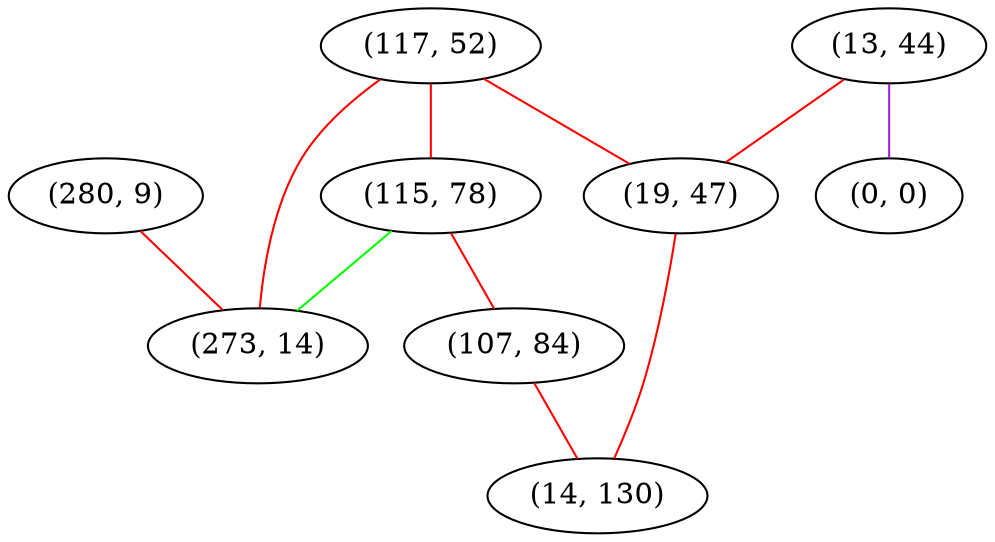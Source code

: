graph "" {
"(280, 9)";
"(13, 44)";
"(0, 0)";
"(117, 52)";
"(115, 78)";
"(19, 47)";
"(107, 84)";
"(14, 130)";
"(273, 14)";
"(280, 9)" -- "(273, 14)"  [color=red, key=0, weight=1];
"(13, 44)" -- "(19, 47)"  [color=red, key=0, weight=1];
"(13, 44)" -- "(0, 0)"  [color=purple, key=0, weight=4];
"(117, 52)" -- "(19, 47)"  [color=red, key=0, weight=1];
"(117, 52)" -- "(273, 14)"  [color=red, key=0, weight=1];
"(117, 52)" -- "(115, 78)"  [color=red, key=0, weight=1];
"(115, 78)" -- "(273, 14)"  [color=green, key=0, weight=2];
"(115, 78)" -- "(107, 84)"  [color=red, key=0, weight=1];
"(19, 47)" -- "(14, 130)"  [color=red, key=0, weight=1];
"(107, 84)" -- "(14, 130)"  [color=red, key=0, weight=1];
}
